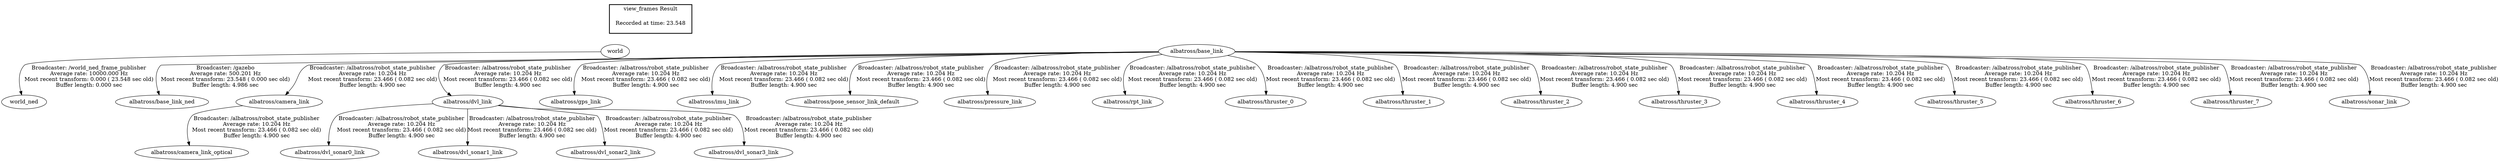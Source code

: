 digraph G {
"world" -> "world_ned"[label="Broadcaster: /world_ned_frame_publisher\nAverage rate: 10000.000 Hz\nMost recent transform: 0.000 ( 23.548 sec old)\nBuffer length: 0.000 sec\n"];
"albatross/base_link" -> "albatross/base_link_ned"[label="Broadcaster: /gazebo\nAverage rate: 500.201 Hz\nMost recent transform: 23.548 ( 0.000 sec old)\nBuffer length: 4.986 sec\n"];
"albatross/base_link" -> "albatross/camera_link"[label="Broadcaster: /albatross/robot_state_publisher\nAverage rate: 10.204 Hz\nMost recent transform: 23.466 ( 0.082 sec old)\nBuffer length: 4.900 sec\n"];
"albatross/camera_link" -> "albatross/camera_link_optical"[label="Broadcaster: /albatross/robot_state_publisher\nAverage rate: 10.204 Hz\nMost recent transform: 23.466 ( 0.082 sec old)\nBuffer length: 4.900 sec\n"];
"albatross/base_link" -> "albatross/dvl_link"[label="Broadcaster: /albatross/robot_state_publisher\nAverage rate: 10.204 Hz\nMost recent transform: 23.466 ( 0.082 sec old)\nBuffer length: 4.900 sec\n"];
"albatross/dvl_link" -> "albatross/dvl_sonar0_link"[label="Broadcaster: /albatross/robot_state_publisher\nAverage rate: 10.204 Hz\nMost recent transform: 23.466 ( 0.082 sec old)\nBuffer length: 4.900 sec\n"];
"albatross/dvl_link" -> "albatross/dvl_sonar1_link"[label="Broadcaster: /albatross/robot_state_publisher\nAverage rate: 10.204 Hz\nMost recent transform: 23.466 ( 0.082 sec old)\nBuffer length: 4.900 sec\n"];
"albatross/dvl_link" -> "albatross/dvl_sonar2_link"[label="Broadcaster: /albatross/robot_state_publisher\nAverage rate: 10.204 Hz\nMost recent transform: 23.466 ( 0.082 sec old)\nBuffer length: 4.900 sec\n"];
"albatross/dvl_link" -> "albatross/dvl_sonar3_link"[label="Broadcaster: /albatross/robot_state_publisher\nAverage rate: 10.204 Hz\nMost recent transform: 23.466 ( 0.082 sec old)\nBuffer length: 4.900 sec\n"];
"albatross/base_link" -> "albatross/gps_link"[label="Broadcaster: /albatross/robot_state_publisher\nAverage rate: 10.204 Hz\nMost recent transform: 23.466 ( 0.082 sec old)\nBuffer length: 4.900 sec\n"];
"albatross/base_link" -> "albatross/imu_link"[label="Broadcaster: /albatross/robot_state_publisher\nAverage rate: 10.204 Hz\nMost recent transform: 23.466 ( 0.082 sec old)\nBuffer length: 4.900 sec\n"];
"albatross/base_link" -> "albatross/pose_sensor_link_default"[label="Broadcaster: /albatross/robot_state_publisher\nAverage rate: 10.204 Hz\nMost recent transform: 23.466 ( 0.082 sec old)\nBuffer length: 4.900 sec\n"];
"albatross/base_link" -> "albatross/pressure_link"[label="Broadcaster: /albatross/robot_state_publisher\nAverage rate: 10.204 Hz\nMost recent transform: 23.466 ( 0.082 sec old)\nBuffer length: 4.900 sec\n"];
"albatross/base_link" -> "albatross/rpt_link"[label="Broadcaster: /albatross/robot_state_publisher\nAverage rate: 10.204 Hz\nMost recent transform: 23.466 ( 0.082 sec old)\nBuffer length: 4.900 sec\n"];
"albatross/base_link" -> "albatross/thruster_0"[label="Broadcaster: /albatross/robot_state_publisher\nAverage rate: 10.204 Hz\nMost recent transform: 23.466 ( 0.082 sec old)\nBuffer length: 4.900 sec\n"];
"albatross/base_link" -> "albatross/thruster_1"[label="Broadcaster: /albatross/robot_state_publisher\nAverage rate: 10.204 Hz\nMost recent transform: 23.466 ( 0.082 sec old)\nBuffer length: 4.900 sec\n"];
"albatross/base_link" -> "albatross/thruster_2"[label="Broadcaster: /albatross/robot_state_publisher\nAverage rate: 10.204 Hz\nMost recent transform: 23.466 ( 0.082 sec old)\nBuffer length: 4.900 sec\n"];
"albatross/base_link" -> "albatross/thruster_3"[label="Broadcaster: /albatross/robot_state_publisher\nAverage rate: 10.204 Hz\nMost recent transform: 23.466 ( 0.082 sec old)\nBuffer length: 4.900 sec\n"];
"albatross/base_link" -> "albatross/thruster_4"[label="Broadcaster: /albatross/robot_state_publisher\nAverage rate: 10.204 Hz\nMost recent transform: 23.466 ( 0.082 sec old)\nBuffer length: 4.900 sec\n"];
"albatross/base_link" -> "albatross/thruster_5"[label="Broadcaster: /albatross/robot_state_publisher\nAverage rate: 10.204 Hz\nMost recent transform: 23.466 ( 0.082 sec old)\nBuffer length: 4.900 sec\n"];
"albatross/base_link" -> "albatross/thruster_6"[label="Broadcaster: /albatross/robot_state_publisher\nAverage rate: 10.204 Hz\nMost recent transform: 23.466 ( 0.082 sec old)\nBuffer length: 4.900 sec\n"];
"albatross/base_link" -> "albatross/thruster_7"[label="Broadcaster: /albatross/robot_state_publisher\nAverage rate: 10.204 Hz\nMost recent transform: 23.466 ( 0.082 sec old)\nBuffer length: 4.900 sec\n"];
"albatross/base_link" -> "albatross/sonar_link"[label="Broadcaster: /albatross/robot_state_publisher\nAverage rate: 10.204 Hz\nMost recent transform: 23.466 ( 0.082 sec old)\nBuffer length: 4.900 sec\n"];
edge [style=invis];
 subgraph cluster_legend { style=bold; color=black; label ="view_frames Result";
"Recorded at time: 23.548"[ shape=plaintext ] ;
 }->"world";
edge [style=invis];
 subgraph cluster_legend { style=bold; color=black; label ="view_frames Result";
"Recorded at time: 23.548"[ shape=plaintext ] ;
 }->"albatross/base_link";
}